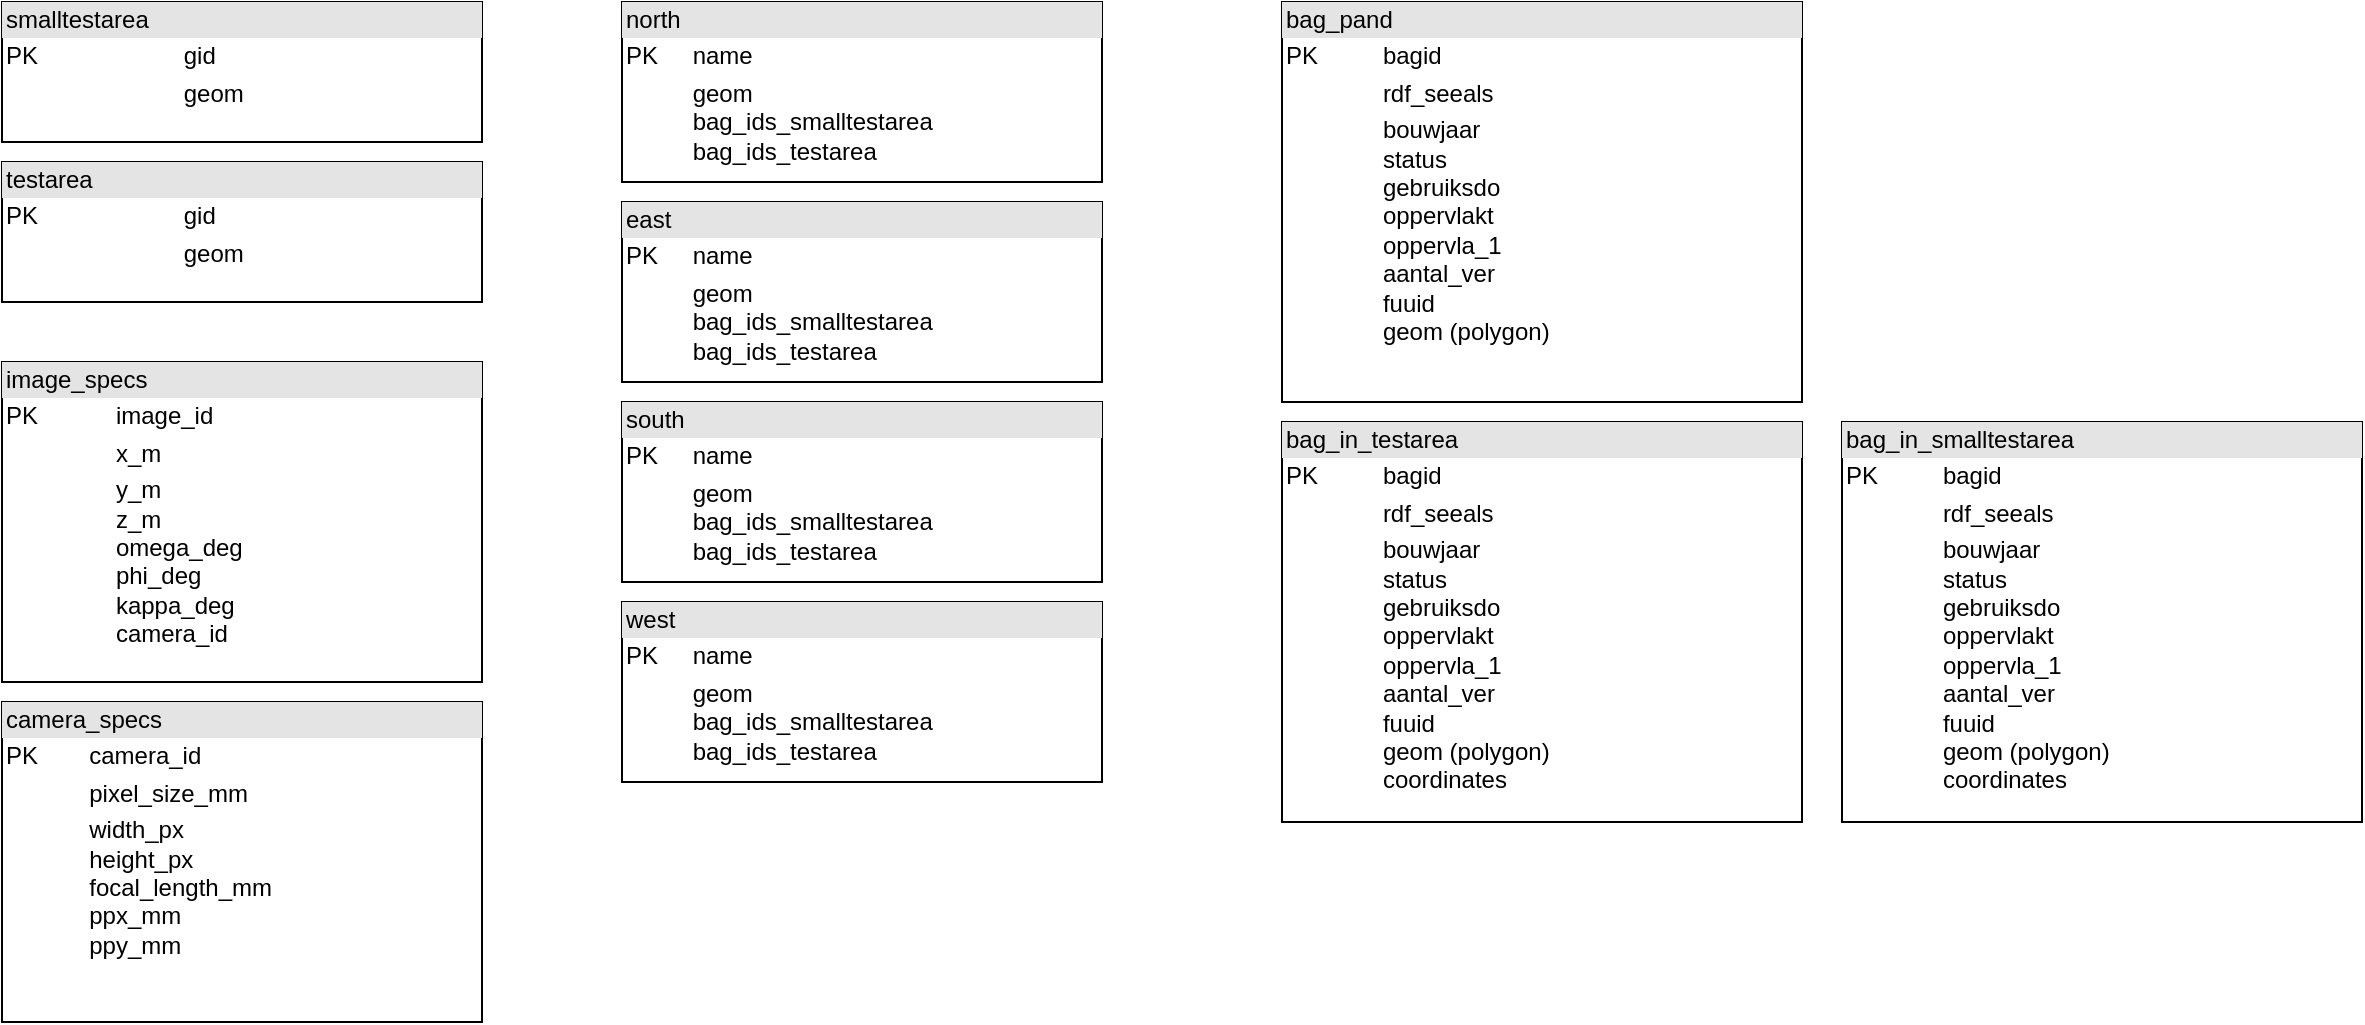 <mxfile version="26.0.13">
  <diagram name="Pagina-1" id="DreFUBLLATlan7DF9jRJ">
    <mxGraphModel dx="1050" dy="618" grid="1" gridSize="10" guides="1" tooltips="1" connect="1" arrows="1" fold="1" page="1" pageScale="1" pageWidth="827" pageHeight="1169" math="0" shadow="0">
      <root>
        <mxCell id="0" />
        <mxCell id="1" parent="0" />
        <mxCell id="6hsB2UWwwONtO3b24HRa-14" value="&lt;div style=&quot;box-sizing: border-box; width: 100%; background: rgb(228, 228, 228); padding: 2px;&quot;&gt;image_specs&lt;/div&gt;&lt;table style=&quot;width:100%;font-size:1em;&quot; cellpadding=&quot;2&quot; cellspacing=&quot;0&quot;&gt;&lt;tbody&gt;&lt;tr&gt;&lt;td&gt;PK&lt;/td&gt;&lt;td&gt;image_id&lt;/td&gt;&lt;/tr&gt;&lt;tr&gt;&lt;td&gt;&lt;br&gt;&lt;/td&gt;&lt;td&gt;x_m&lt;/td&gt;&lt;/tr&gt;&lt;tr&gt;&lt;td&gt;&lt;br&gt;&lt;/td&gt;&lt;td&gt;y_m&lt;br&gt;z_m&lt;br&gt;omega_deg&lt;br&gt;phi_deg&lt;br&gt;kappa_deg&lt;br&gt;camera_id&lt;/td&gt;&lt;/tr&gt;&lt;/tbody&gt;&lt;/table&gt;" style="verticalAlign=top;align=left;overflow=fill;html=1;whiteSpace=wrap;" parent="1" vertex="1">
          <mxGeometry x="220" y="540" width="240" height="160" as="geometry" />
        </mxCell>
        <mxCell id="6hsB2UWwwONtO3b24HRa-15" value="&lt;div style=&quot;box-sizing: border-box; width: 100%; background: rgb(228, 228, 228); padding: 2px;&quot;&gt;testarea&lt;/div&gt;&lt;table style=&quot;width:100%;font-size:1em;&quot; cellpadding=&quot;2&quot; cellspacing=&quot;0&quot;&gt;&lt;tbody&gt;&lt;tr&gt;&lt;td&gt;PK&lt;/td&gt;&lt;td&gt;gid&lt;/td&gt;&lt;/tr&gt;&lt;tr&gt;&lt;td&gt;&lt;br&gt;&lt;/td&gt;&lt;td&gt;geom&lt;/td&gt;&lt;/tr&gt;&lt;/tbody&gt;&lt;/table&gt;" style="verticalAlign=top;align=left;overflow=fill;html=1;whiteSpace=wrap;" parent="1" vertex="1">
          <mxGeometry x="220" y="440" width="240" height="70" as="geometry" />
        </mxCell>
        <mxCell id="6hsB2UWwwONtO3b24HRa-16" value="&lt;div style=&quot;box-sizing: border-box; width: 100%; background: rgb(228, 228, 228); padding: 2px;&quot;&gt;smalltestarea&lt;/div&gt;&lt;table style=&quot;width:100%;font-size:1em;&quot; cellpadding=&quot;2&quot; cellspacing=&quot;0&quot;&gt;&lt;tbody&gt;&lt;tr&gt;&lt;td&gt;PK&lt;/td&gt;&lt;td&gt;gid&lt;/td&gt;&lt;/tr&gt;&lt;tr&gt;&lt;td&gt;&lt;br&gt;&lt;/td&gt;&lt;td&gt;geom&lt;/td&gt;&lt;/tr&gt;&lt;/tbody&gt;&lt;/table&gt;" style="verticalAlign=top;align=left;overflow=fill;html=1;whiteSpace=wrap;" parent="1" vertex="1">
          <mxGeometry x="220" y="360" width="240" height="70" as="geometry" />
        </mxCell>
        <mxCell id="6hsB2UWwwONtO3b24HRa-18" value="&lt;div style=&quot;box-sizing: border-box; width: 100%; background: rgb(228, 228, 228); padding: 2px;&quot;&gt;north&lt;/div&gt;&lt;table style=&quot;width:100%;font-size:1em;&quot; cellpadding=&quot;2&quot; cellspacing=&quot;0&quot;&gt;&lt;tbody&gt;&lt;tr&gt;&lt;td&gt;PK&lt;/td&gt;&lt;td&gt;name&lt;/td&gt;&lt;/tr&gt;&lt;tr&gt;&lt;td&gt;&lt;br&gt;&lt;/td&gt;&lt;td&gt;geom&lt;br&gt;bag_ids_smalltestarea&lt;br&gt;bag_ids_testarea&lt;br&gt;&lt;br&gt;&lt;br&gt;&lt;/td&gt;&lt;/tr&gt;&lt;/tbody&gt;&lt;/table&gt;" style="verticalAlign=top;align=left;overflow=fill;html=1;whiteSpace=wrap;" parent="1" vertex="1">
          <mxGeometry x="530" y="360" width="240" height="90" as="geometry" />
        </mxCell>
        <mxCell id="6hsB2UWwwONtO3b24HRa-22" value="&lt;div style=&quot;box-sizing: border-box; width: 100%; background: rgb(228, 228, 228); padding: 2px;&quot;&gt;camera_specs&lt;/div&gt;&lt;table style=&quot;width:100%;font-size:1em;&quot; cellpadding=&quot;2&quot; cellspacing=&quot;0&quot;&gt;&lt;tbody&gt;&lt;tr&gt;&lt;td&gt;PK&lt;/td&gt;&lt;td&gt;camera_id&lt;/td&gt;&lt;/tr&gt;&lt;tr&gt;&lt;td&gt;&lt;br&gt;&lt;/td&gt;&lt;td&gt;pixel_size_mm&lt;/td&gt;&lt;/tr&gt;&lt;tr&gt;&lt;td&gt;&lt;br&gt;&lt;/td&gt;&lt;td&gt;width_px&lt;br&gt;height_px&lt;br&gt;focal_length_mm&lt;br&gt;ppx_mm&lt;br&gt;ppy_mm&lt;/td&gt;&lt;/tr&gt;&lt;/tbody&gt;&lt;/table&gt;" style="verticalAlign=top;align=left;overflow=fill;html=1;whiteSpace=wrap;" parent="1" vertex="1">
          <mxGeometry x="220" y="710" width="240" height="160" as="geometry" />
        </mxCell>
        <mxCell id="6hsB2UWwwONtO3b24HRa-23" value="&lt;div style=&quot;box-sizing: border-box; width: 100%; background: rgb(228, 228, 228); padding: 2px;&quot;&gt;bag_pand&lt;/div&gt;&lt;table style=&quot;width:100%;font-size:1em;&quot; cellpadding=&quot;2&quot; cellspacing=&quot;0&quot;&gt;&lt;tbody&gt;&lt;tr&gt;&lt;td&gt;PK&lt;/td&gt;&lt;td&gt;bagid&lt;/td&gt;&lt;/tr&gt;&lt;tr&gt;&lt;td&gt;&lt;br&gt;&lt;/td&gt;&lt;td&gt;rdf_seeals&lt;/td&gt;&lt;/tr&gt;&lt;tr&gt;&lt;td&gt;&lt;br&gt;&lt;/td&gt;&lt;td&gt;bouwjaar&lt;br&gt;status&lt;br&gt;gebruiksdo&lt;br&gt;oppervlakt&lt;br&gt;oppervla_1&lt;br&gt;aantal_ver&lt;br&gt;fuuid&lt;br&gt;geom (polygon)&lt;br&gt;&lt;br&gt;&lt;/td&gt;&lt;/tr&gt;&lt;/tbody&gt;&lt;/table&gt;" style="verticalAlign=top;align=left;overflow=fill;html=1;whiteSpace=wrap;" parent="1" vertex="1">
          <mxGeometry x="860" y="360" width="260" height="200" as="geometry" />
        </mxCell>
        <mxCell id="6hsB2UWwwONtO3b24HRa-24" value="&lt;div style=&quot;box-sizing: border-box; width: 100%; background: rgb(228, 228, 228); padding: 2px;&quot;&gt;bag_in_testarea&lt;/div&gt;&lt;table style=&quot;width:100%;font-size:1em;&quot; cellpadding=&quot;2&quot; cellspacing=&quot;0&quot;&gt;&lt;tbody&gt;&lt;tr&gt;&lt;td&gt;PK&lt;/td&gt;&lt;td&gt;bagid&lt;/td&gt;&lt;/tr&gt;&lt;tr&gt;&lt;td&gt;&lt;br&gt;&lt;/td&gt;&lt;td&gt;rdf_seeals&lt;/td&gt;&lt;/tr&gt;&lt;tr&gt;&lt;td&gt;&lt;br&gt;&lt;/td&gt;&lt;td&gt;bouwjaar&lt;br&gt;status&lt;br&gt;gebruiksdo&lt;br&gt;oppervlakt&lt;br&gt;oppervla_1&lt;br&gt;aantal_ver&lt;br&gt;fuuid&lt;br&gt;geom (polygon)&lt;br&gt;coordinates&lt;br&gt;&lt;br&gt;&lt;/td&gt;&lt;/tr&gt;&lt;/tbody&gt;&lt;/table&gt;" style="verticalAlign=top;align=left;overflow=fill;html=1;whiteSpace=wrap;" parent="1" vertex="1">
          <mxGeometry x="860" y="570" width="260" height="200" as="geometry" />
        </mxCell>
        <mxCell id="6hsB2UWwwONtO3b24HRa-25" value="&lt;div style=&quot;box-sizing: border-box; width: 100%; background: rgb(228, 228, 228); padding: 2px;&quot;&gt;bag_in_smalltestarea&lt;/div&gt;&lt;table style=&quot;width:100%;font-size:1em;&quot; cellpadding=&quot;2&quot; cellspacing=&quot;0&quot;&gt;&lt;tbody&gt;&lt;tr&gt;&lt;td&gt;PK&lt;/td&gt;&lt;td&gt;bagid&lt;/td&gt;&lt;/tr&gt;&lt;tr&gt;&lt;td&gt;&lt;br&gt;&lt;/td&gt;&lt;td&gt;rdf_seeals&lt;/td&gt;&lt;/tr&gt;&lt;tr&gt;&lt;td&gt;&lt;br&gt;&lt;/td&gt;&lt;td&gt;bouwjaar&lt;br&gt;status&lt;br&gt;gebruiksdo&lt;br&gt;oppervlakt&lt;br&gt;oppervla_1&lt;br&gt;aantal_ver&lt;br&gt;fuuid&lt;br&gt;geom (polygon)&lt;br&gt;coordinates&lt;br&gt;&lt;br&gt;&lt;/td&gt;&lt;/tr&gt;&lt;/tbody&gt;&lt;/table&gt;" style="verticalAlign=top;align=left;overflow=fill;html=1;whiteSpace=wrap;" parent="1" vertex="1">
          <mxGeometry x="1140" y="570" width="260" height="200" as="geometry" />
        </mxCell>
        <mxCell id="nHm1fyfPfQDUX5vb48qB-1" value="&lt;div style=&quot;box-sizing: border-box; width: 100%; background: rgb(228, 228, 228); padding: 2px;&quot;&gt;east&lt;/div&gt;&lt;table style=&quot;width:100%;font-size:1em;&quot; cellpadding=&quot;2&quot; cellspacing=&quot;0&quot;&gt;&lt;tbody&gt;&lt;tr&gt;&lt;td&gt;PK&lt;/td&gt;&lt;td&gt;name&lt;/td&gt;&lt;/tr&gt;&lt;tr&gt;&lt;td&gt;&lt;br&gt;&lt;/td&gt;&lt;td&gt;geom&lt;br&gt;bag_ids_smalltestarea&lt;br&gt;bag_ids_testarea&lt;br&gt;&lt;br&gt;&lt;br&gt;&lt;/td&gt;&lt;/tr&gt;&lt;/tbody&gt;&lt;/table&gt;" style="verticalAlign=top;align=left;overflow=fill;html=1;whiteSpace=wrap;" vertex="1" parent="1">
          <mxGeometry x="530" y="460" width="240" height="90" as="geometry" />
        </mxCell>
        <mxCell id="nHm1fyfPfQDUX5vb48qB-2" value="&lt;div style=&quot;box-sizing: border-box; width: 100%; background: rgb(228, 228, 228); padding: 2px;&quot;&gt;south&lt;/div&gt;&lt;table style=&quot;width:100%;font-size:1em;&quot; cellpadding=&quot;2&quot; cellspacing=&quot;0&quot;&gt;&lt;tbody&gt;&lt;tr&gt;&lt;td&gt;PK&lt;/td&gt;&lt;td&gt;name&lt;/td&gt;&lt;/tr&gt;&lt;tr&gt;&lt;td&gt;&lt;br&gt;&lt;/td&gt;&lt;td&gt;geom&lt;br&gt;bag_ids_smalltestarea&lt;br&gt;bag_ids_testarea&lt;br&gt;&lt;br&gt;&lt;br&gt;&lt;/td&gt;&lt;/tr&gt;&lt;/tbody&gt;&lt;/table&gt;" style="verticalAlign=top;align=left;overflow=fill;html=1;whiteSpace=wrap;" vertex="1" parent="1">
          <mxGeometry x="530" y="560" width="240" height="90" as="geometry" />
        </mxCell>
        <mxCell id="nHm1fyfPfQDUX5vb48qB-3" value="&lt;div style=&quot;box-sizing: border-box; width: 100%; background: rgb(228, 228, 228); padding: 2px;&quot;&gt;west&lt;/div&gt;&lt;table style=&quot;width:100%;font-size:1em;&quot; cellpadding=&quot;2&quot; cellspacing=&quot;0&quot;&gt;&lt;tbody&gt;&lt;tr&gt;&lt;td&gt;PK&lt;/td&gt;&lt;td&gt;name&lt;/td&gt;&lt;/tr&gt;&lt;tr&gt;&lt;td&gt;&lt;br&gt;&lt;/td&gt;&lt;td&gt;geom&lt;br&gt;bag_ids_smalltestarea&lt;br&gt;bag_ids_testarea&lt;br&gt;&lt;br&gt;&lt;br&gt;&lt;/td&gt;&lt;/tr&gt;&lt;/tbody&gt;&lt;/table&gt;" style="verticalAlign=top;align=left;overflow=fill;html=1;whiteSpace=wrap;" vertex="1" parent="1">
          <mxGeometry x="530" y="660" width="240" height="90" as="geometry" />
        </mxCell>
      </root>
    </mxGraphModel>
  </diagram>
</mxfile>
